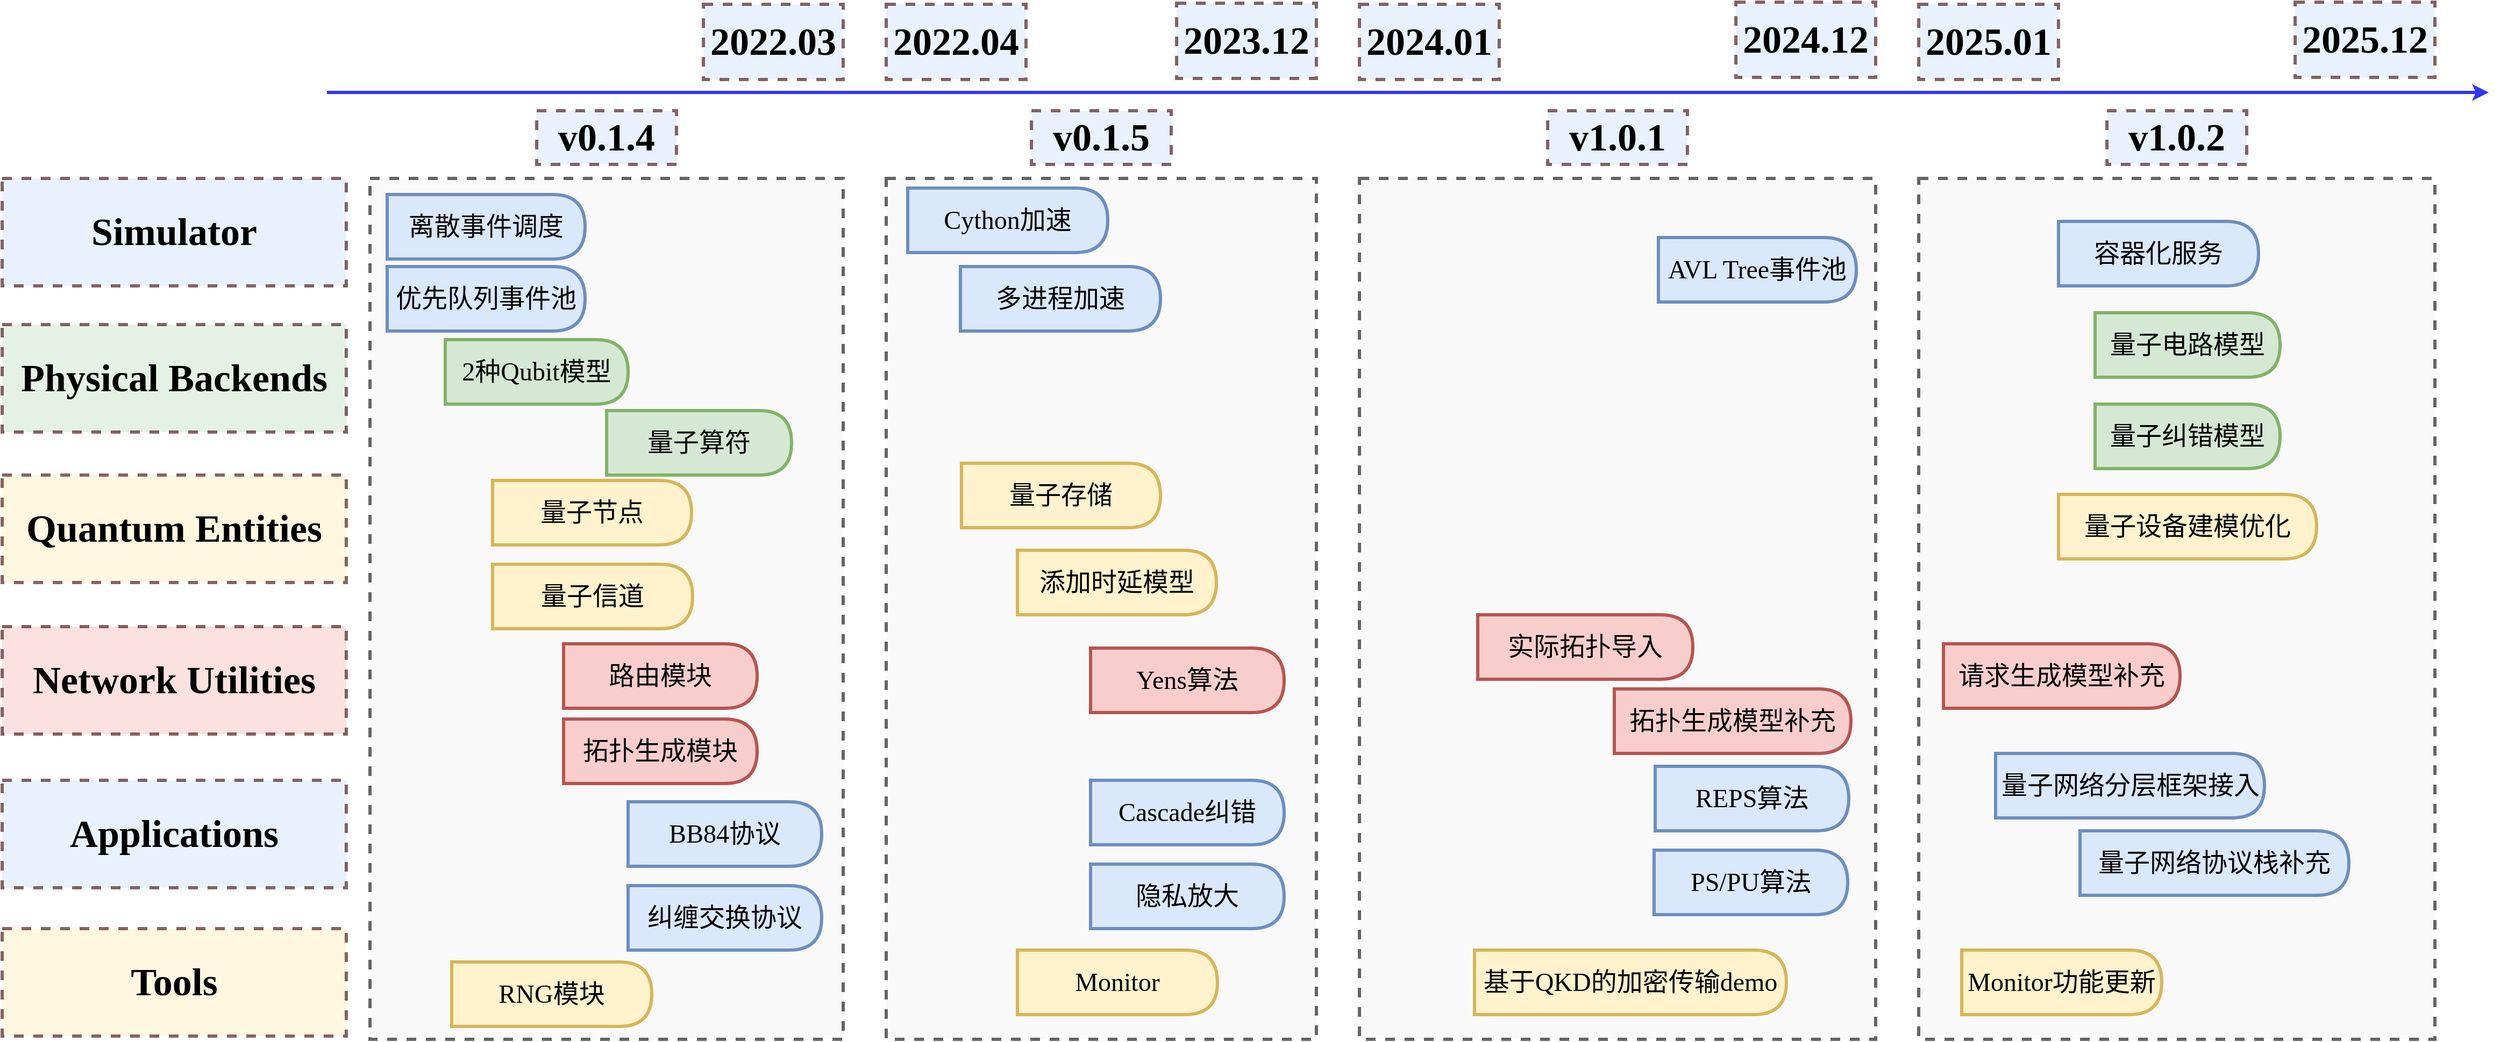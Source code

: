 <mxfile version="25.0.3">
  <diagram name="Page-1" id="12e1b939-464a-85fe-373e-61e167be1490">
    <mxGraphModel dx="4633.5" dy="1550" grid="1" gridSize="10" guides="1" tooltips="1" connect="1" arrows="1" fold="1" page="1" pageScale="1.5" pageWidth="1169" pageHeight="826" background="none" math="0" shadow="0">
      <root>
        <mxCell id="0" />
        <mxCell id="1" parent="0" />
        <mxCell id="sJ7baZli-LUsm7lm-XYr-1" value="&lt;font style=&quot;font-size: 36px;&quot;&gt;Simulator&lt;/font&gt;" style="rounded=0;whiteSpace=wrap;html=1;fillColor=#dae8fc;strokeColor=#330000;opacity=60;labelPosition=center;verticalLabelPosition=middle;align=center;verticalAlign=middle;fontFamily=Times New Roman;fontSize=20;dashed=1;strokeWidth=3;fontStyle=1" parent="1" vertex="1">
          <mxGeometry x="-1102" y="265" width="320" height="100" as="geometry" />
        </mxCell>
        <mxCell id="sJ7baZli-LUsm7lm-XYr-2" value="" style="rounded=0;whiteSpace=wrap;html=1;fillColor=#f5f5f5;fontColor=#333333;strokeColor=default;gradientColor=none;opacity=60;labelPosition=center;verticalLabelPosition=middle;align=center;verticalAlign=middle;fontFamily=Times New Roman;fontSize=20;dashed=1;strokeWidth=3;" parent="1" vertex="1">
          <mxGeometry x="-760" y="265" width="440" height="801" as="geometry" />
        </mxCell>
        <mxCell id="sJ7baZli-LUsm7lm-XYr-3" value="" style="rounded=0;whiteSpace=wrap;html=1;fillColor=#f5f5f5;fontColor=#333333;strokeColor=default;gradientColor=none;opacity=60;labelPosition=center;verticalLabelPosition=middle;align=center;verticalAlign=middle;fontFamily=Times New Roman;fontSize=20;dashed=1;strokeWidth=3;" parent="1" vertex="1">
          <mxGeometry x="160" y="265" width="480" height="801" as="geometry" />
        </mxCell>
        <mxCell id="sJ7baZli-LUsm7lm-XYr-4" value="" style="rounded=0;whiteSpace=wrap;html=1;fillColor=#f5f5f5;fontColor=#333333;strokeColor=default;gradientColor=none;opacity=60;labelPosition=center;verticalLabelPosition=middle;align=center;verticalAlign=middle;fontFamily=Times New Roman;fontSize=20;dashed=1;strokeWidth=3;" parent="1" vertex="1">
          <mxGeometry x="-280" y="265" width="400" height="801" as="geometry" />
        </mxCell>
        <mxCell id="9zjzxFCtPWCpPwQ-u-JS-1" value="" style="endArrow=classic;html=1;rounded=0;strokeColor=#3333FF;strokeWidth=3;" edge="1" parent="1">
          <mxGeometry width="50" height="50" relative="1" as="geometry">
            <mxPoint x="-800" y="185" as="sourcePoint" />
            <mxPoint x="1210" y="185" as="targetPoint" />
          </mxGeometry>
        </mxCell>
        <mxCell id="9zjzxFCtPWCpPwQ-u-JS-3" value="&lt;font style=&quot;font-size: 36px;&quot;&gt;Applications&lt;/font&gt;" style="rounded=0;whiteSpace=wrap;html=1;fillColor=#dae8fc;strokeColor=#330000;opacity=60;labelPosition=center;verticalLabelPosition=middle;align=center;verticalAlign=middle;fontFamily=Times New Roman;fontSize=20;dashed=1;strokeWidth=3;fontStyle=1" vertex="1" parent="1">
          <mxGeometry x="-1102" y="825" width="320" height="100" as="geometry" />
        </mxCell>
        <mxCell id="9zjzxFCtPWCpPwQ-u-JS-4" value="&lt;font style=&quot;font-size: 36px;&quot;&gt;Physical Backends&lt;/font&gt;" style="rounded=0;whiteSpace=wrap;html=1;fillColor=#d5e8d4;strokeColor=#330000;opacity=60;labelPosition=center;verticalLabelPosition=middle;align=center;verticalAlign=middle;fontFamily=Times New Roman;fontSize=20;dashed=1;strokeWidth=3;fontStyle=1" vertex="1" parent="1">
          <mxGeometry x="-1102" y="401" width="320" height="100" as="geometry" />
        </mxCell>
        <mxCell id="9zjzxFCtPWCpPwQ-u-JS-5" value="&lt;font style=&quot;font-size: 36px;&quot;&gt;Quantum Entities&lt;/font&gt;" style="rounded=0;whiteSpace=wrap;html=1;fillColor=#fff2cc;strokeColor=#330000;opacity=60;labelPosition=center;verticalLabelPosition=middle;align=center;verticalAlign=middle;fontFamily=Times New Roman;fontSize=20;dashed=1;strokeWidth=3;fontStyle=1" vertex="1" parent="1">
          <mxGeometry x="-1102" y="541" width="320" height="100" as="geometry" />
        </mxCell>
        <mxCell id="9zjzxFCtPWCpPwQ-u-JS-6" value="&lt;font style=&quot;font-size: 36px;&quot;&gt;Network Utilities&lt;/font&gt;" style="rounded=0;whiteSpace=wrap;html=1;fillColor=#f8cecc;strokeColor=#330000;opacity=60;labelPosition=center;verticalLabelPosition=middle;align=center;verticalAlign=middle;fontFamily=Times New Roman;fontSize=20;dashed=1;strokeWidth=3;fontStyle=1" vertex="1" parent="1">
          <mxGeometry x="-1102" y="682" width="320" height="100" as="geometry" />
        </mxCell>
        <mxCell id="9zjzxFCtPWCpPwQ-u-JS-7" value="&lt;font style=&quot;font-size: 36px;&quot;&gt;Tools&lt;/font&gt;" style="rounded=0;whiteSpace=wrap;html=1;fillColor=#fff2cc;strokeColor=#330000;opacity=60;labelPosition=center;verticalLabelPosition=middle;align=center;verticalAlign=middle;fontFamily=Times New Roman;fontSize=20;dashed=1;strokeWidth=3;fontStyle=1" vertex="1" parent="1">
          <mxGeometry x="-1102" y="963" width="320" height="100" as="geometry" />
        </mxCell>
        <mxCell id="9zjzxFCtPWCpPwQ-u-JS-9" value="" style="rounded=0;whiteSpace=wrap;html=1;fillColor=#f5f5f5;fontColor=#333333;strokeColor=default;gradientColor=none;opacity=60;labelPosition=center;verticalLabelPosition=middle;align=center;verticalAlign=middle;fontFamily=Times New Roman;fontSize=20;dashed=1;strokeWidth=3;" vertex="1" parent="1">
          <mxGeometry x="680" y="265" width="480" height="801" as="geometry" />
        </mxCell>
        <mxCell id="9zjzxFCtPWCpPwQ-u-JS-10" value="&lt;span style=&quot;font-size: 36px;&quot;&gt;2022.03&lt;/span&gt;" style="rounded=0;whiteSpace=wrap;html=1;fillColor=#dae8fc;strokeColor=#330000;opacity=60;labelPosition=center;verticalLabelPosition=middle;align=center;verticalAlign=middle;fontFamily=Times New Roman;fontSize=20;dashed=1;strokeWidth=3;fontStyle=1" vertex="1" parent="1">
          <mxGeometry x="-450" y="103" width="130" height="70" as="geometry" />
        </mxCell>
        <mxCell id="9zjzxFCtPWCpPwQ-u-JS-11" value="&lt;span style=&quot;font-size: 36px;&quot;&gt;2022.04&lt;/span&gt;" style="rounded=0;whiteSpace=wrap;html=1;fillColor=#dae8fc;strokeColor=#330000;opacity=60;labelPosition=center;verticalLabelPosition=middle;align=center;verticalAlign=middle;fontFamily=Times New Roman;fontSize=20;dashed=1;strokeWidth=3;fontStyle=1" vertex="1" parent="1">
          <mxGeometry x="-280" y="103" width="130" height="70" as="geometry" />
        </mxCell>
        <mxCell id="9zjzxFCtPWCpPwQ-u-JS-12" value="&lt;span style=&quot;font-size: 36px;&quot;&gt;2024.01&lt;/span&gt;" style="rounded=0;whiteSpace=wrap;html=1;fillColor=#dae8fc;strokeColor=#330000;opacity=60;labelPosition=center;verticalLabelPosition=middle;align=center;verticalAlign=middle;fontFamily=Times New Roman;fontSize=20;dashed=1;strokeWidth=3;fontStyle=1" vertex="1" parent="1">
          <mxGeometry x="160" y="103" width="130" height="70" as="geometry" />
        </mxCell>
        <mxCell id="9zjzxFCtPWCpPwQ-u-JS-13" value="&lt;span style=&quot;font-size: 36px;&quot;&gt;2023.12&lt;/span&gt;" style="rounded=0;whiteSpace=wrap;html=1;fillColor=#dae8fc;strokeColor=#330000;opacity=60;labelPosition=center;verticalLabelPosition=middle;align=center;verticalAlign=middle;fontFamily=Times New Roman;fontSize=20;dashed=1;strokeWidth=3;fontStyle=1" vertex="1" parent="1">
          <mxGeometry x="-10" y="102" width="130" height="70" as="geometry" />
        </mxCell>
        <mxCell id="9zjzxFCtPWCpPwQ-u-JS-14" value="&lt;span style=&quot;font-size: 36px;&quot;&gt;2024.12&lt;/span&gt;" style="rounded=0;whiteSpace=wrap;html=1;fillColor=#dae8fc;strokeColor=#330000;opacity=60;labelPosition=center;verticalLabelPosition=middle;align=center;verticalAlign=middle;fontFamily=Times New Roman;fontSize=20;dashed=1;strokeWidth=3;fontStyle=1" vertex="1" parent="1">
          <mxGeometry x="510" y="101" width="130" height="70" as="geometry" />
        </mxCell>
        <mxCell id="9zjzxFCtPWCpPwQ-u-JS-15" value="&lt;span style=&quot;font-size: 36px;&quot;&gt;2025.01&lt;/span&gt;" style="rounded=0;whiteSpace=wrap;html=1;fillColor=#dae8fc;strokeColor=#330000;opacity=60;labelPosition=center;verticalLabelPosition=middle;align=center;verticalAlign=middle;fontFamily=Times New Roman;fontSize=20;dashed=1;strokeWidth=3;fontStyle=1" vertex="1" parent="1">
          <mxGeometry x="680" y="103" width="130" height="70" as="geometry" />
        </mxCell>
        <mxCell id="9zjzxFCtPWCpPwQ-u-JS-16" value="&lt;span style=&quot;font-size: 36px;&quot;&gt;2025.12&lt;/span&gt;" style="rounded=0;whiteSpace=wrap;html=1;fillColor=#dae8fc;strokeColor=#330000;opacity=60;labelPosition=center;verticalLabelPosition=middle;align=center;verticalAlign=middle;fontFamily=Times New Roman;fontSize=20;dashed=1;strokeWidth=3;fontStyle=1" vertex="1" parent="1">
          <mxGeometry x="1030" y="101" width="130" height="70" as="geometry" />
        </mxCell>
        <mxCell id="9zjzxFCtPWCpPwQ-u-JS-19" value="&lt;span style=&quot;font-size: 36px;&quot;&gt;v0.1.4&lt;/span&gt;" style="rounded=0;whiteSpace=wrap;html=1;fillColor=#dae8fc;strokeColor=#330000;opacity=60;labelPosition=center;verticalLabelPosition=middle;align=center;verticalAlign=middle;fontFamily=Times New Roman;fontSize=20;dashed=1;strokeWidth=3;fontStyle=1" vertex="1" parent="1">
          <mxGeometry x="-605" y="202" width="130" height="50" as="geometry" />
        </mxCell>
        <mxCell id="9zjzxFCtPWCpPwQ-u-JS-20" value="&lt;span style=&quot;font-size: 36px;&quot;&gt;v0.1.5&lt;/span&gt;" style="rounded=0;whiteSpace=wrap;html=1;fillColor=#dae8fc;strokeColor=#330000;opacity=60;labelPosition=center;verticalLabelPosition=middle;align=center;verticalAlign=middle;fontFamily=Times New Roman;fontSize=20;dashed=1;strokeWidth=3;fontStyle=1" vertex="1" parent="1">
          <mxGeometry x="-145" y="202" width="130" height="50" as="geometry" />
        </mxCell>
        <mxCell id="9zjzxFCtPWCpPwQ-u-JS-21" value="&lt;span style=&quot;font-size: 36px;&quot;&gt;v1.0.1&lt;/span&gt;" style="rounded=0;whiteSpace=wrap;html=1;fillColor=#dae8fc;strokeColor=#330000;opacity=60;labelPosition=center;verticalLabelPosition=middle;align=center;verticalAlign=middle;fontFamily=Times New Roman;fontSize=20;dashed=1;strokeWidth=3;fontStyle=1" vertex="1" parent="1">
          <mxGeometry x="335" y="202" width="130" height="50" as="geometry" />
        </mxCell>
        <mxCell id="9zjzxFCtPWCpPwQ-u-JS-22" value="&lt;span style=&quot;font-size: 36px;&quot;&gt;v1.0.2&lt;/span&gt;" style="rounded=0;whiteSpace=wrap;html=1;fillColor=#dae8fc;strokeColor=#330000;opacity=60;labelPosition=center;verticalLabelPosition=middle;align=center;verticalAlign=middle;fontFamily=Times New Roman;fontSize=20;dashed=1;strokeWidth=3;fontStyle=1" vertex="1" parent="1">
          <mxGeometry x="855" y="202" width="130" height="50" as="geometry" />
        </mxCell>
        <mxCell id="9zjzxFCtPWCpPwQ-u-JS-25" value="&lt;font style=&quot;font-size: 24px;&quot; face=&quot;Times New Roman&quot;&gt;离散事件调度&lt;/font&gt;" style="shape=delay;whiteSpace=wrap;html=1;fillColor=#dae8fc;strokeColor=#6c8ebf;strokeWidth=3;" vertex="1" parent="1">
          <mxGeometry x="-744" y="280" width="184" height="60" as="geometry" />
        </mxCell>
        <mxCell id="9zjzxFCtPWCpPwQ-u-JS-26" value="&lt;font style=&quot;font-size: 24px;&quot; face=&quot;Times New Roman&quot;&gt;2种Qubit模型&lt;/font&gt;" style="shape=delay;whiteSpace=wrap;html=1;fillColor=#d5e8d4;strokeColor=#82b366;strokeWidth=3;" vertex="1" parent="1">
          <mxGeometry x="-690" y="415" width="170" height="60" as="geometry" />
        </mxCell>
        <mxCell id="9zjzxFCtPWCpPwQ-u-JS-27" value="&lt;font style=&quot;font-size: 24px;&quot; face=&quot;Times New Roman&quot;&gt;量子算符&lt;/font&gt;" style="shape=delay;whiteSpace=wrap;html=1;fillColor=#d5e8d4;strokeColor=#82b366;strokeWidth=3;" vertex="1" parent="1">
          <mxGeometry x="-540" y="481" width="172" height="60" as="geometry" />
        </mxCell>
        <mxCell id="9zjzxFCtPWCpPwQ-u-JS-28" value="&lt;font face=&quot;Times New Roman&quot;&gt;&lt;span style=&quot;font-size: 24px;&quot;&gt;量子节点&lt;/span&gt;&lt;/font&gt;" style="shape=delay;whiteSpace=wrap;html=1;fillColor=#fff2cc;strokeColor=#d6b656;strokeWidth=3;" vertex="1" parent="1">
          <mxGeometry x="-646" y="546" width="185" height="60" as="geometry" />
        </mxCell>
        <mxCell id="9zjzxFCtPWCpPwQ-u-JS-29" value="&lt;font face=&quot;Times New Roman&quot;&gt;&lt;span style=&quot;font-size: 24px;&quot;&gt;量子信道&lt;/span&gt;&lt;/font&gt;" style="shape=delay;whiteSpace=wrap;html=1;fillColor=#fff2cc;strokeColor=#d6b656;strokeWidth=3;" vertex="1" parent="1">
          <mxGeometry x="-646" y="624" width="186" height="60" as="geometry" />
        </mxCell>
        <mxCell id="9zjzxFCtPWCpPwQ-u-JS-30" value="&lt;font style=&quot;font-size: 24px;&quot; face=&quot;Times New Roman&quot;&gt;路由模块&lt;/font&gt;" style="shape=delay;whiteSpace=wrap;html=1;fillColor=#f8cecc;strokeColor=#b85450;strokeWidth=3;" vertex="1" parent="1">
          <mxGeometry x="-580" y="698" width="180" height="60" as="geometry" />
        </mxCell>
        <mxCell id="9zjzxFCtPWCpPwQ-u-JS-31" value="&lt;font style=&quot;font-size: 24px;&quot; face=&quot;Times New Roman&quot;&gt;BB84协议&lt;/font&gt;" style="shape=delay;whiteSpace=wrap;html=1;fillColor=#dae8fc;strokeColor=#6c8ebf;strokeWidth=3;" vertex="1" parent="1">
          <mxGeometry x="-520" y="845" width="180" height="60" as="geometry" />
        </mxCell>
        <mxCell id="9zjzxFCtPWCpPwQ-u-JS-32" value="&lt;font face=&quot;Times New Roman&quot;&gt;&lt;span style=&quot;font-size: 24px;&quot;&gt;RNG模块&lt;/span&gt;&lt;/font&gt;" style="shape=delay;whiteSpace=wrap;html=1;fillColor=#fff2cc;strokeColor=#d6b656;strokeWidth=3;" vertex="1" parent="1">
          <mxGeometry x="-684" y="994" width="186" height="60" as="geometry" />
        </mxCell>
        <mxCell id="9zjzxFCtPWCpPwQ-u-JS-33" value="&lt;font style=&quot;font-size: 24px;&quot; face=&quot;Times New Roman&quot;&gt;拓扑生成模块&lt;/font&gt;" style="shape=delay;whiteSpace=wrap;html=1;fillColor=#f8cecc;strokeColor=#b85450;strokeWidth=3;" vertex="1" parent="1">
          <mxGeometry x="-580" y="768" width="180" height="60" as="geometry" />
        </mxCell>
        <mxCell id="9zjzxFCtPWCpPwQ-u-JS-34" value="&lt;font style=&quot;font-size: 24px;&quot; face=&quot;Times New Roman&quot;&gt;纠缠交换协议&lt;/font&gt;" style="shape=delay;whiteSpace=wrap;html=1;fillColor=#dae8fc;strokeColor=#6c8ebf;strokeWidth=3;" vertex="1" parent="1">
          <mxGeometry x="-520" y="923" width="180" height="60" as="geometry" />
        </mxCell>
        <mxCell id="9zjzxFCtPWCpPwQ-u-JS-35" value="&lt;font face=&quot;Times New Roman&quot;&gt;&lt;span style=&quot;font-size: 24px;&quot;&gt;Cython加速&lt;/span&gt;&lt;/font&gt;" style="shape=delay;whiteSpace=wrap;html=1;fillColor=#dae8fc;strokeColor=#6c8ebf;strokeWidth=3;" vertex="1" parent="1">
          <mxGeometry x="-260" y="274" width="186" height="60" as="geometry" />
        </mxCell>
        <mxCell id="9zjzxFCtPWCpPwQ-u-JS-36" value="&lt;font face=&quot;Times New Roman&quot;&gt;&lt;span style=&quot;font-size: 24px;&quot;&gt;多进程加速&lt;/span&gt;&lt;/font&gt;" style="shape=delay;whiteSpace=wrap;html=1;fillColor=#dae8fc;strokeColor=#6c8ebf;strokeWidth=3;" vertex="1" parent="1">
          <mxGeometry x="-211" y="347" width="186" height="60" as="geometry" />
        </mxCell>
        <mxCell id="9zjzxFCtPWCpPwQ-u-JS-37" value="&lt;font face=&quot;Times New Roman&quot;&gt;&lt;span style=&quot;font-size: 24px;&quot;&gt;Monitor&lt;/span&gt;&lt;/font&gt;" style="shape=delay;whiteSpace=wrap;html=1;fillColor=#fff2cc;strokeColor=#d6b656;strokeWidth=3;" vertex="1" parent="1">
          <mxGeometry x="-158" y="983" width="186" height="60" as="geometry" />
        </mxCell>
        <mxCell id="9zjzxFCtPWCpPwQ-u-JS-38" value="&lt;font face=&quot;Times New Roman&quot;&gt;&lt;span style=&quot;font-size: 24px;&quot;&gt;量子存储&lt;/span&gt;&lt;/font&gt;" style="shape=delay;whiteSpace=wrap;html=1;fillColor=#fff2cc;strokeColor=#d6b656;strokeWidth=3;" vertex="1" parent="1">
          <mxGeometry x="-210" y="530" width="185" height="60" as="geometry" />
        </mxCell>
        <mxCell id="9zjzxFCtPWCpPwQ-u-JS-39" value="&lt;font face=&quot;Times New Roman&quot;&gt;&lt;span style=&quot;font-size: 24px;&quot;&gt;添加时延模型&lt;/span&gt;&lt;/font&gt;" style="shape=delay;whiteSpace=wrap;html=1;fillColor=#fff2cc;strokeColor=#d6b656;strokeWidth=3;" vertex="1" parent="1">
          <mxGeometry x="-158" y="611" width="185" height="60" as="geometry" />
        </mxCell>
        <mxCell id="9zjzxFCtPWCpPwQ-u-JS-40" value="&lt;font style=&quot;font-size: 24px;&quot; face=&quot;Times New Roman&quot;&gt;Cascade纠错&lt;/font&gt;" style="shape=delay;whiteSpace=wrap;html=1;fillColor=#dae8fc;strokeColor=#6c8ebf;strokeWidth=3;" vertex="1" parent="1">
          <mxGeometry x="-90" y="825" width="180" height="60" as="geometry" />
        </mxCell>
        <mxCell id="9zjzxFCtPWCpPwQ-u-JS-42" value="&lt;font style=&quot;font-size: 24px;&quot; face=&quot;Times New Roman&quot;&gt;隐私放大&lt;/font&gt;" style="shape=delay;whiteSpace=wrap;html=1;fillColor=#dae8fc;strokeColor=#6c8ebf;strokeWidth=3;" vertex="1" parent="1">
          <mxGeometry x="-90" y="903" width="180" height="60" as="geometry" />
        </mxCell>
        <mxCell id="9zjzxFCtPWCpPwQ-u-JS-45" value="&lt;font style=&quot;font-size: 24px;&quot; face=&quot;Times New Roman&quot;&gt;优先队列事件池&lt;/font&gt;" style="shape=delay;whiteSpace=wrap;html=1;fillColor=#dae8fc;strokeColor=#6c8ebf;strokeWidth=3;" vertex="1" parent="1">
          <mxGeometry x="-744" y="347" width="184" height="60" as="geometry" />
        </mxCell>
        <mxCell id="9zjzxFCtPWCpPwQ-u-JS-47" value="&lt;font style=&quot;font-size: 24px;&quot; face=&quot;Times New Roman&quot;&gt;Yens算法&lt;/font&gt;" style="shape=delay;whiteSpace=wrap;html=1;fillColor=#f8cecc;strokeColor=#b85450;strokeWidth=3;" vertex="1" parent="1">
          <mxGeometry x="-90" y="702" width="180" height="60" as="geometry" />
        </mxCell>
        <mxCell id="9zjzxFCtPWCpPwQ-u-JS-48" value="&lt;font style=&quot;font-size: 24px;&quot; face=&quot;Times New Roman&quot;&gt;实际拓扑导入&lt;/font&gt;" style="shape=delay;whiteSpace=wrap;html=1;fillColor=#f8cecc;strokeColor=#b85450;strokeWidth=3;" vertex="1" parent="1">
          <mxGeometry x="270" y="671" width="200" height="60" as="geometry" />
        </mxCell>
        <mxCell id="9zjzxFCtPWCpPwQ-u-JS-49" value="&lt;font style=&quot;font-size: 24px;&quot; face=&quot;Times New Roman&quot;&gt;拓扑生成模型补充&lt;/font&gt;" style="shape=delay;whiteSpace=wrap;html=1;fillColor=#f8cecc;strokeColor=#b85450;strokeWidth=3;" vertex="1" parent="1">
          <mxGeometry x="397" y="740" width="220" height="60" as="geometry" />
        </mxCell>
        <mxCell id="9zjzxFCtPWCpPwQ-u-JS-50" value="&lt;font style=&quot;font-size: 24px;&quot; face=&quot;Times New Roman&quot;&gt;REPS算法&lt;/font&gt;" style="shape=delay;whiteSpace=wrap;html=1;fillColor=#dae8fc;strokeColor=#6c8ebf;strokeWidth=3;" vertex="1" parent="1">
          <mxGeometry x="435" y="812" width="180" height="60" as="geometry" />
        </mxCell>
        <mxCell id="9zjzxFCtPWCpPwQ-u-JS-51" value="&lt;font style=&quot;font-size: 24px;&quot; face=&quot;Times New Roman&quot;&gt;PS/PU算法&lt;/font&gt;" style="shape=delay;whiteSpace=wrap;html=1;fillColor=#dae8fc;strokeColor=#6c8ebf;strokeWidth=3;" vertex="1" parent="1">
          <mxGeometry x="434" y="890" width="180" height="60" as="geometry" />
        </mxCell>
        <mxCell id="9zjzxFCtPWCpPwQ-u-JS-52" value="&lt;font face=&quot;Times New Roman&quot;&gt;&lt;span style=&quot;font-size: 24px;&quot;&gt;容器化服务&lt;/span&gt;&lt;/font&gt;" style="shape=delay;whiteSpace=wrap;html=1;fillColor=#dae8fc;strokeColor=#6c8ebf;strokeWidth=3;" vertex="1" parent="1">
          <mxGeometry x="810" y="305" width="186" height="60" as="geometry" />
        </mxCell>
        <mxCell id="9zjzxFCtPWCpPwQ-u-JS-53" value="&lt;font face=&quot;Times New Roman&quot;&gt;&lt;span style=&quot;font-size: 24px;&quot;&gt;Monitor功能更新&lt;/span&gt;&lt;/font&gt;" style="shape=delay;whiteSpace=wrap;html=1;fillColor=#fff2cc;strokeColor=#d6b656;strokeWidth=3;" vertex="1" parent="1">
          <mxGeometry x="720" y="983" width="186" height="60" as="geometry" />
        </mxCell>
        <mxCell id="9zjzxFCtPWCpPwQ-u-JS-54" value="&lt;font face=&quot;Times New Roman&quot;&gt;&lt;span style=&quot;font-size: 24px;&quot;&gt;量子设备建模优化&lt;/span&gt;&lt;/font&gt;" style="shape=delay;whiteSpace=wrap;html=1;fillColor=#fff2cc;strokeColor=#d6b656;strokeWidth=3;" vertex="1" parent="1">
          <mxGeometry x="810" y="559" width="240" height="60" as="geometry" />
        </mxCell>
        <mxCell id="9zjzxFCtPWCpPwQ-u-JS-56" value="&lt;font style=&quot;font-size: 24px;&quot; face=&quot;Times New Roman&quot;&gt;AVL Tree事件池&lt;/font&gt;" style="shape=delay;whiteSpace=wrap;html=1;fillColor=#dae8fc;strokeColor=#6c8ebf;strokeWidth=3;" vertex="1" parent="1">
          <mxGeometry x="438" y="320" width="184" height="60" as="geometry" />
        </mxCell>
        <mxCell id="9zjzxFCtPWCpPwQ-u-JS-57" value="&lt;font style=&quot;font-size: 24px;&quot; face=&quot;Times New Roman&quot;&gt;量子网络分层框架接入&lt;/font&gt;" style="shape=delay;whiteSpace=wrap;html=1;fillColor=#dae8fc;strokeColor=#6c8ebf;strokeWidth=3;" vertex="1" parent="1">
          <mxGeometry x="751.5" y="800" width="250" height="60" as="geometry" />
        </mxCell>
        <mxCell id="9zjzxFCtPWCpPwQ-u-JS-58" value="&lt;font face=&quot;Times New Roman&quot;&gt;&lt;span style=&quot;font-size: 24px;&quot;&gt;基于QKD的加密传输demo&lt;/span&gt;&lt;/font&gt;" style="shape=delay;whiteSpace=wrap;html=1;fillColor=#fff2cc;strokeColor=#d6b656;strokeWidth=3;" vertex="1" parent="1">
          <mxGeometry x="267" y="983" width="290" height="60" as="geometry" />
        </mxCell>
        <mxCell id="9zjzxFCtPWCpPwQ-u-JS-59" value="&lt;font style=&quot;font-size: 24px;&quot; face=&quot;Times New Roman&quot;&gt;量子网络协议栈补充&lt;/font&gt;" style="shape=delay;whiteSpace=wrap;html=1;fillColor=#dae8fc;strokeColor=#6c8ebf;strokeWidth=3;" vertex="1" parent="1">
          <mxGeometry x="830" y="872" width="250" height="60" as="geometry" />
        </mxCell>
        <mxCell id="9zjzxFCtPWCpPwQ-u-JS-60" value="&lt;font style=&quot;font-size: 24px;&quot; face=&quot;Times New Roman&quot;&gt;量子电路模型&lt;/font&gt;" style="shape=delay;whiteSpace=wrap;html=1;fillColor=#d5e8d4;strokeColor=#82b366;strokeWidth=3;" vertex="1" parent="1">
          <mxGeometry x="844" y="390" width="172" height="60" as="geometry" />
        </mxCell>
        <mxCell id="9zjzxFCtPWCpPwQ-u-JS-61" value="&lt;font style=&quot;font-size: 24px;&quot; face=&quot;Times New Roman&quot;&gt;量子纠错模型&lt;/font&gt;" style="shape=delay;whiteSpace=wrap;html=1;fillColor=#d5e8d4;strokeColor=#82b366;strokeWidth=3;" vertex="1" parent="1">
          <mxGeometry x="844" y="475" width="172" height="60" as="geometry" />
        </mxCell>
        <mxCell id="9zjzxFCtPWCpPwQ-u-JS-63" value="&lt;font style=&quot;font-size: 24px;&quot; face=&quot;Times New Roman&quot;&gt;请求生成模型补充&lt;/font&gt;" style="shape=delay;whiteSpace=wrap;html=1;fillColor=#f8cecc;strokeColor=#b85450;strokeWidth=3;" vertex="1" parent="1">
          <mxGeometry x="703" y="698" width="220" height="60" as="geometry" />
        </mxCell>
      </root>
    </mxGraphModel>
  </diagram>
</mxfile>
